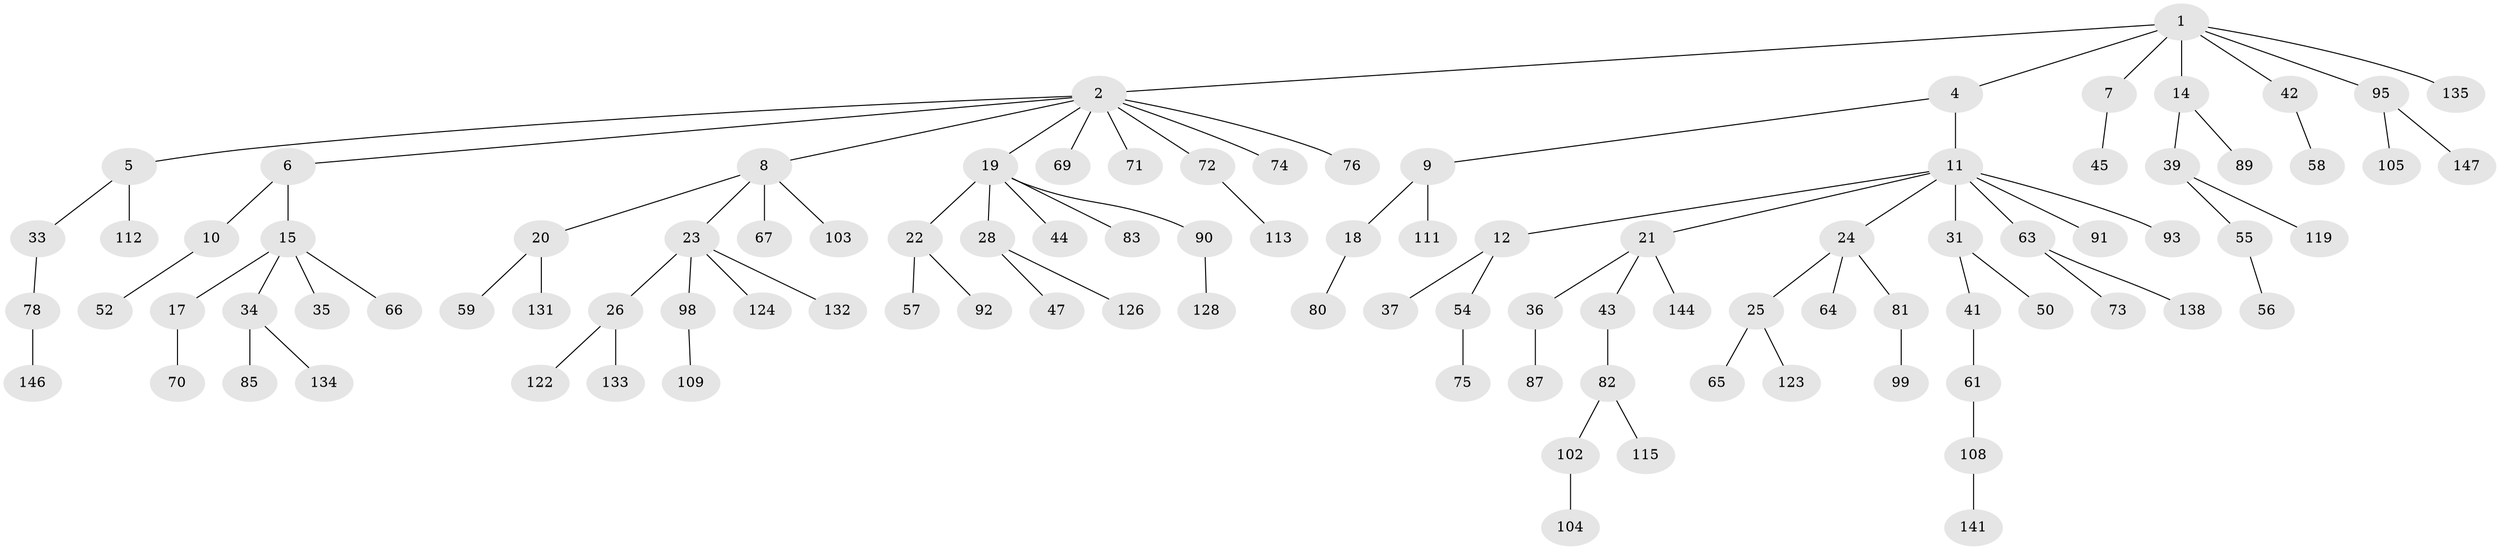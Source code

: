 // Generated by graph-tools (version 1.1) at 2025/52/02/27/25 19:52:10]
// undirected, 100 vertices, 99 edges
graph export_dot {
graph [start="1"]
  node [color=gray90,style=filled];
  1 [super="+3"];
  2 [super="+53"];
  4;
  5 [super="+62"];
  6 [super="+97"];
  7;
  8 [super="+13"];
  9 [super="+84"];
  10 [super="+27"];
  11 [super="+16"];
  12;
  14 [super="+49"];
  15 [super="+60"];
  17 [super="+142"];
  18;
  19 [super="+30"];
  20 [super="+32"];
  21 [super="+100"];
  22 [super="+29"];
  23 [super="+110"];
  24;
  25 [super="+101"];
  26 [super="+46"];
  28 [super="+120"];
  31 [super="+136"];
  33 [super="+114"];
  34 [super="+38"];
  35 [super="+86"];
  36 [super="+51"];
  37;
  39 [super="+40"];
  41;
  42 [super="+145"];
  43 [super="+48"];
  44;
  45;
  47 [super="+94"];
  50 [super="+68"];
  52;
  54 [super="+118"];
  55 [super="+143"];
  56;
  57 [super="+107"];
  58;
  59;
  61 [super="+77"];
  63 [super="+125"];
  64;
  65;
  66;
  67;
  69;
  70;
  71;
  72;
  73 [super="+148"];
  74;
  75;
  76 [super="+79"];
  78 [super="+129"];
  80;
  81 [super="+106"];
  82 [super="+88"];
  83 [super="+96"];
  85;
  87 [super="+116"];
  89;
  90;
  91;
  92 [super="+127"];
  93;
  95 [super="+140"];
  98;
  99;
  102 [super="+117"];
  103;
  104 [super="+130"];
  105;
  108;
  109;
  111;
  112 [super="+121"];
  113;
  115;
  119;
  122;
  123;
  124;
  126 [super="+139"];
  128;
  131;
  132;
  133 [super="+137"];
  134;
  135;
  138;
  141;
  144;
  146;
  147;
  1 -- 2;
  1 -- 7;
  1 -- 14;
  1 -- 95;
  1 -- 135;
  1 -- 42;
  1 -- 4;
  2 -- 5;
  2 -- 6;
  2 -- 8;
  2 -- 19;
  2 -- 71;
  2 -- 72;
  2 -- 74;
  2 -- 76;
  2 -- 69;
  4 -- 9;
  4 -- 11;
  5 -- 33;
  5 -- 112;
  6 -- 10;
  6 -- 15;
  7 -- 45;
  8 -- 67;
  8 -- 103;
  8 -- 20;
  8 -- 23;
  9 -- 18;
  9 -- 111;
  10 -- 52;
  11 -- 12;
  11 -- 63;
  11 -- 21;
  11 -- 24;
  11 -- 91;
  11 -- 93;
  11 -- 31;
  12 -- 37;
  12 -- 54;
  14 -- 39;
  14 -- 89;
  15 -- 17;
  15 -- 34;
  15 -- 35;
  15 -- 66;
  17 -- 70;
  18 -- 80;
  19 -- 22;
  19 -- 28;
  19 -- 83;
  19 -- 90;
  19 -- 44;
  20 -- 59;
  20 -- 131;
  21 -- 36;
  21 -- 43;
  21 -- 144;
  22 -- 57;
  22 -- 92;
  23 -- 26;
  23 -- 98;
  23 -- 132;
  23 -- 124;
  24 -- 25;
  24 -- 64;
  24 -- 81;
  25 -- 65;
  25 -- 123;
  26 -- 133;
  26 -- 122;
  28 -- 47;
  28 -- 126;
  31 -- 41;
  31 -- 50;
  33 -- 78;
  34 -- 134;
  34 -- 85;
  36 -- 87;
  39 -- 119;
  39 -- 55;
  41 -- 61;
  42 -- 58;
  43 -- 82;
  54 -- 75;
  55 -- 56;
  61 -- 108;
  63 -- 73;
  63 -- 138;
  72 -- 113;
  78 -- 146;
  81 -- 99;
  82 -- 102;
  82 -- 115;
  90 -- 128;
  95 -- 105;
  95 -- 147;
  98 -- 109;
  102 -- 104;
  108 -- 141;
}
